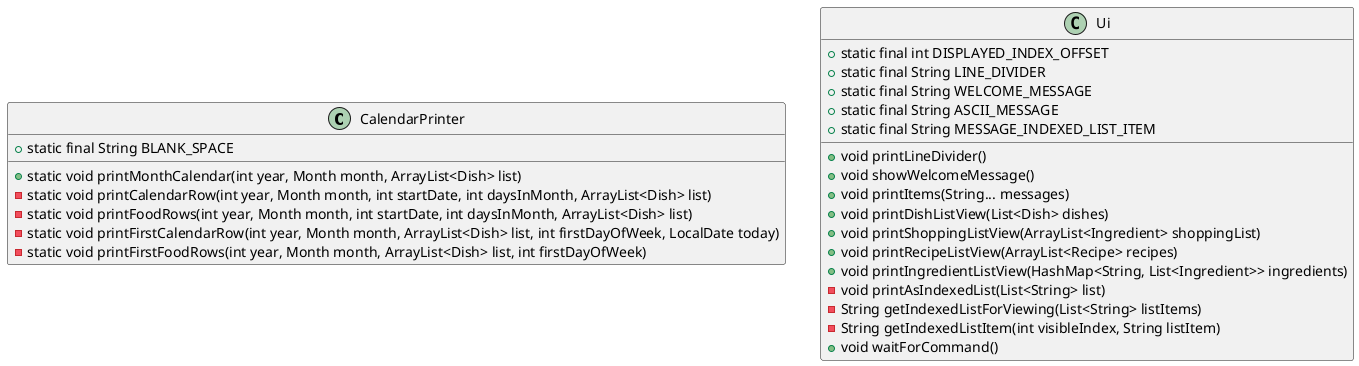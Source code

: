 @startuml
class CalendarPrinter {
    + static final String BLANK_SPACE
    + static void printMonthCalendar(int year, Month month, ArrayList<Dish> list)
    - static void printCalendarRow(int year, Month month, int startDate, int daysInMonth, ArrayList<Dish> list)
    - static void printFoodRows(int year, Month month, int startDate, int daysInMonth, ArrayList<Dish> list)
    - static void printFirstCalendarRow(int year, Month month, ArrayList<Dish> list, int firstDayOfWeek, LocalDate today)
    - static void printFirstFoodRows(int year, Month month, ArrayList<Dish> list, int firstDayOfWeek)
}





class Ui {
    + static final int DISPLAYED_INDEX_OFFSET
    + static final String LINE_DIVIDER
    + static final String WELCOME_MESSAGE
    + static final String ASCII_MESSAGE
    + static final String MESSAGE_INDEXED_LIST_ITEM
    + void printLineDivider()
    + void showWelcomeMessage()
    + void printItems(String... messages)
    + void printDishListView(List<Dish> dishes)
    + void printShoppingListView(ArrayList<Ingredient> shoppingList)
    + void printRecipeListView(ArrayList<Recipe> recipes)
    + void printIngredientListView(HashMap<String, List<Ingredient>> ingredients)
    - void printAsIndexedList(List<String> list)
    - String getIndexedListForViewing(List<String> listItems)
    - String getIndexedListItem(int visibleIndex, String listItem)
    + void waitForCommand()
}
@enduml

